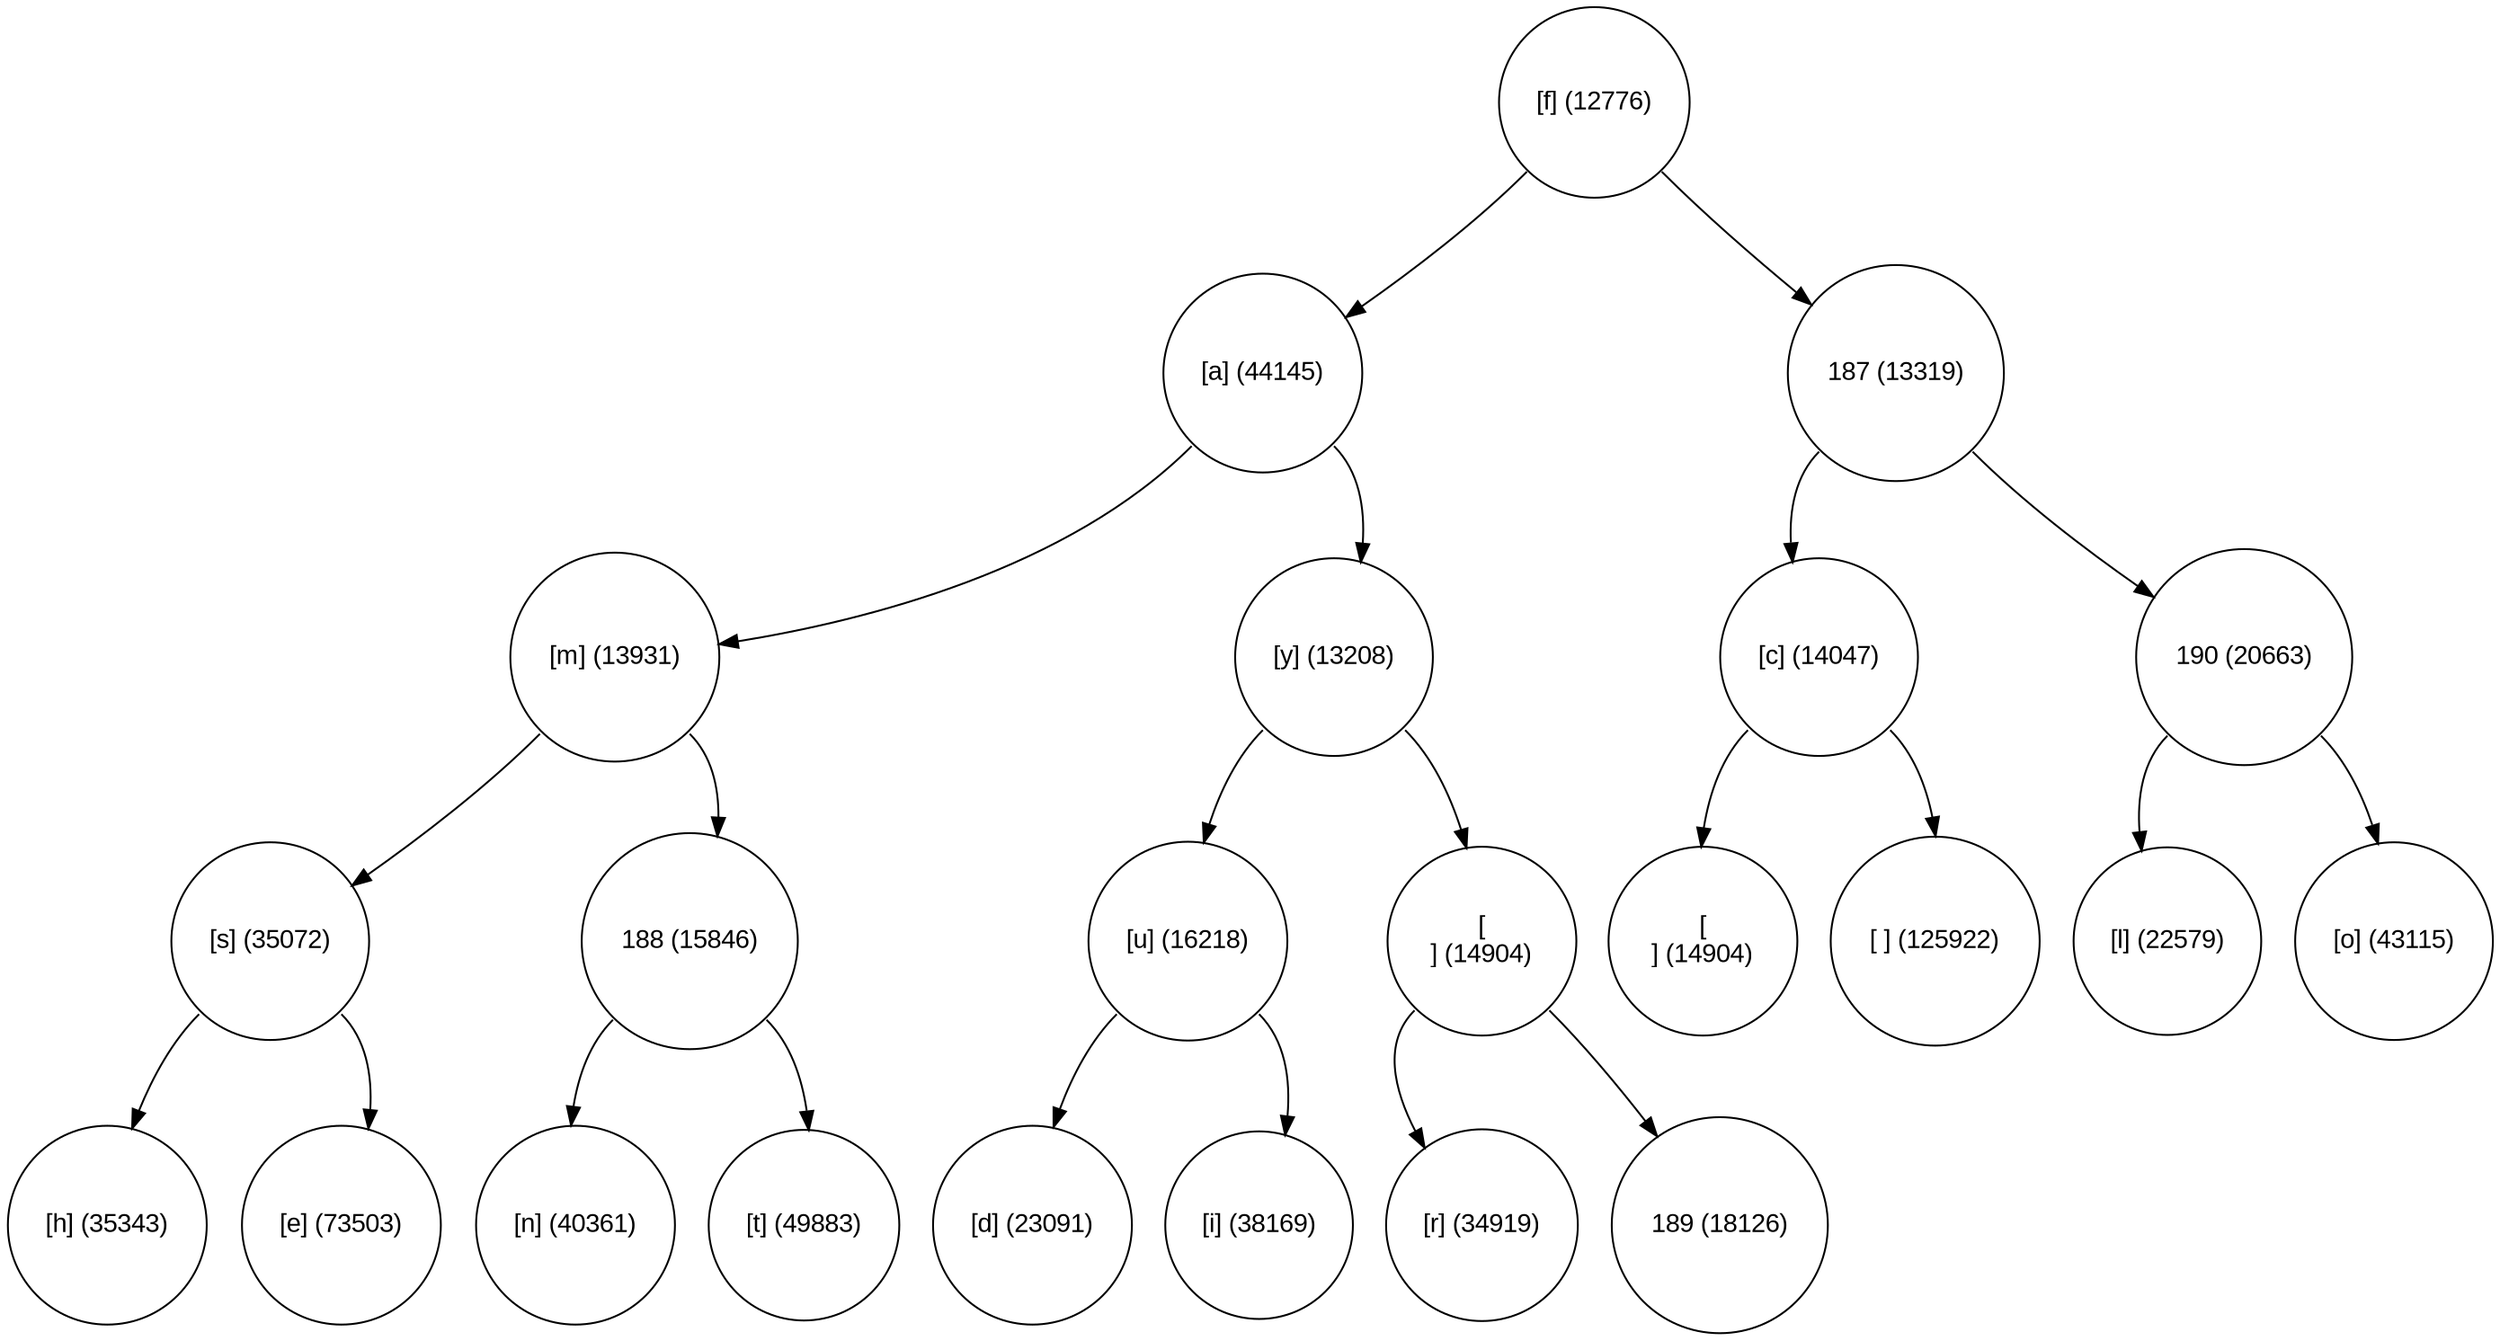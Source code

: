 digraph move_down {
	node [fontname="Arial", shape="circle", width=0.5]; 

	0 [label = "[f] (12776)"];
	0:sw -> 1;
	1 [label = "[a] (44145)"];
	1:sw -> 3;
	3 [label = "[m] (13931)"];
	3:sw -> 7;
	7 [label = "[s] (35072)"];
	7:sw -> 15;
	15 [label = "[h] (35343)"];
	7:se -> 16;
	16 [label = "[e] (73503)"];
	3:se -> 8;
	8 [label = "188 (15846)"];
	8:sw -> 17;
	17 [label = "[n] (40361)"];
	8:se -> 18;
	18 [label = "[t] (49883)"];
	1:se -> 4;
	4 [label = "[y] (13208)"];
	4:sw -> 9;
	9 [label = "[u] (16218)"];
	9:sw -> 19;
	19 [label = "[d] (23091)"];
	9:se -> 20;
	20 [label = "[i] (38169)"];
	4:se -> 10;
	10 [label = "[
] (14904)"];
	10:sw -> 21;
	21 [label = "[r] (34919)"];
	10:se -> 22;
	22 [label = "189 (18126)"];
	0:se -> 2;
	2 [label = "187 (13319)"];
	2:sw -> 5;
	5 [label = "[c] (14047)"];
	5:sw -> 11;
	11 [label = "[] (14904)"];
	5:se -> 12;
	12 [label = "[ ] (125922)"];
	2:se -> 6;
	6 [label = "190 (20663)"];
	6:sw -> 13;
	13 [label = "[l] (22579)"];
	6:se -> 14;
	14 [label = "[o] (43115)"];
}
